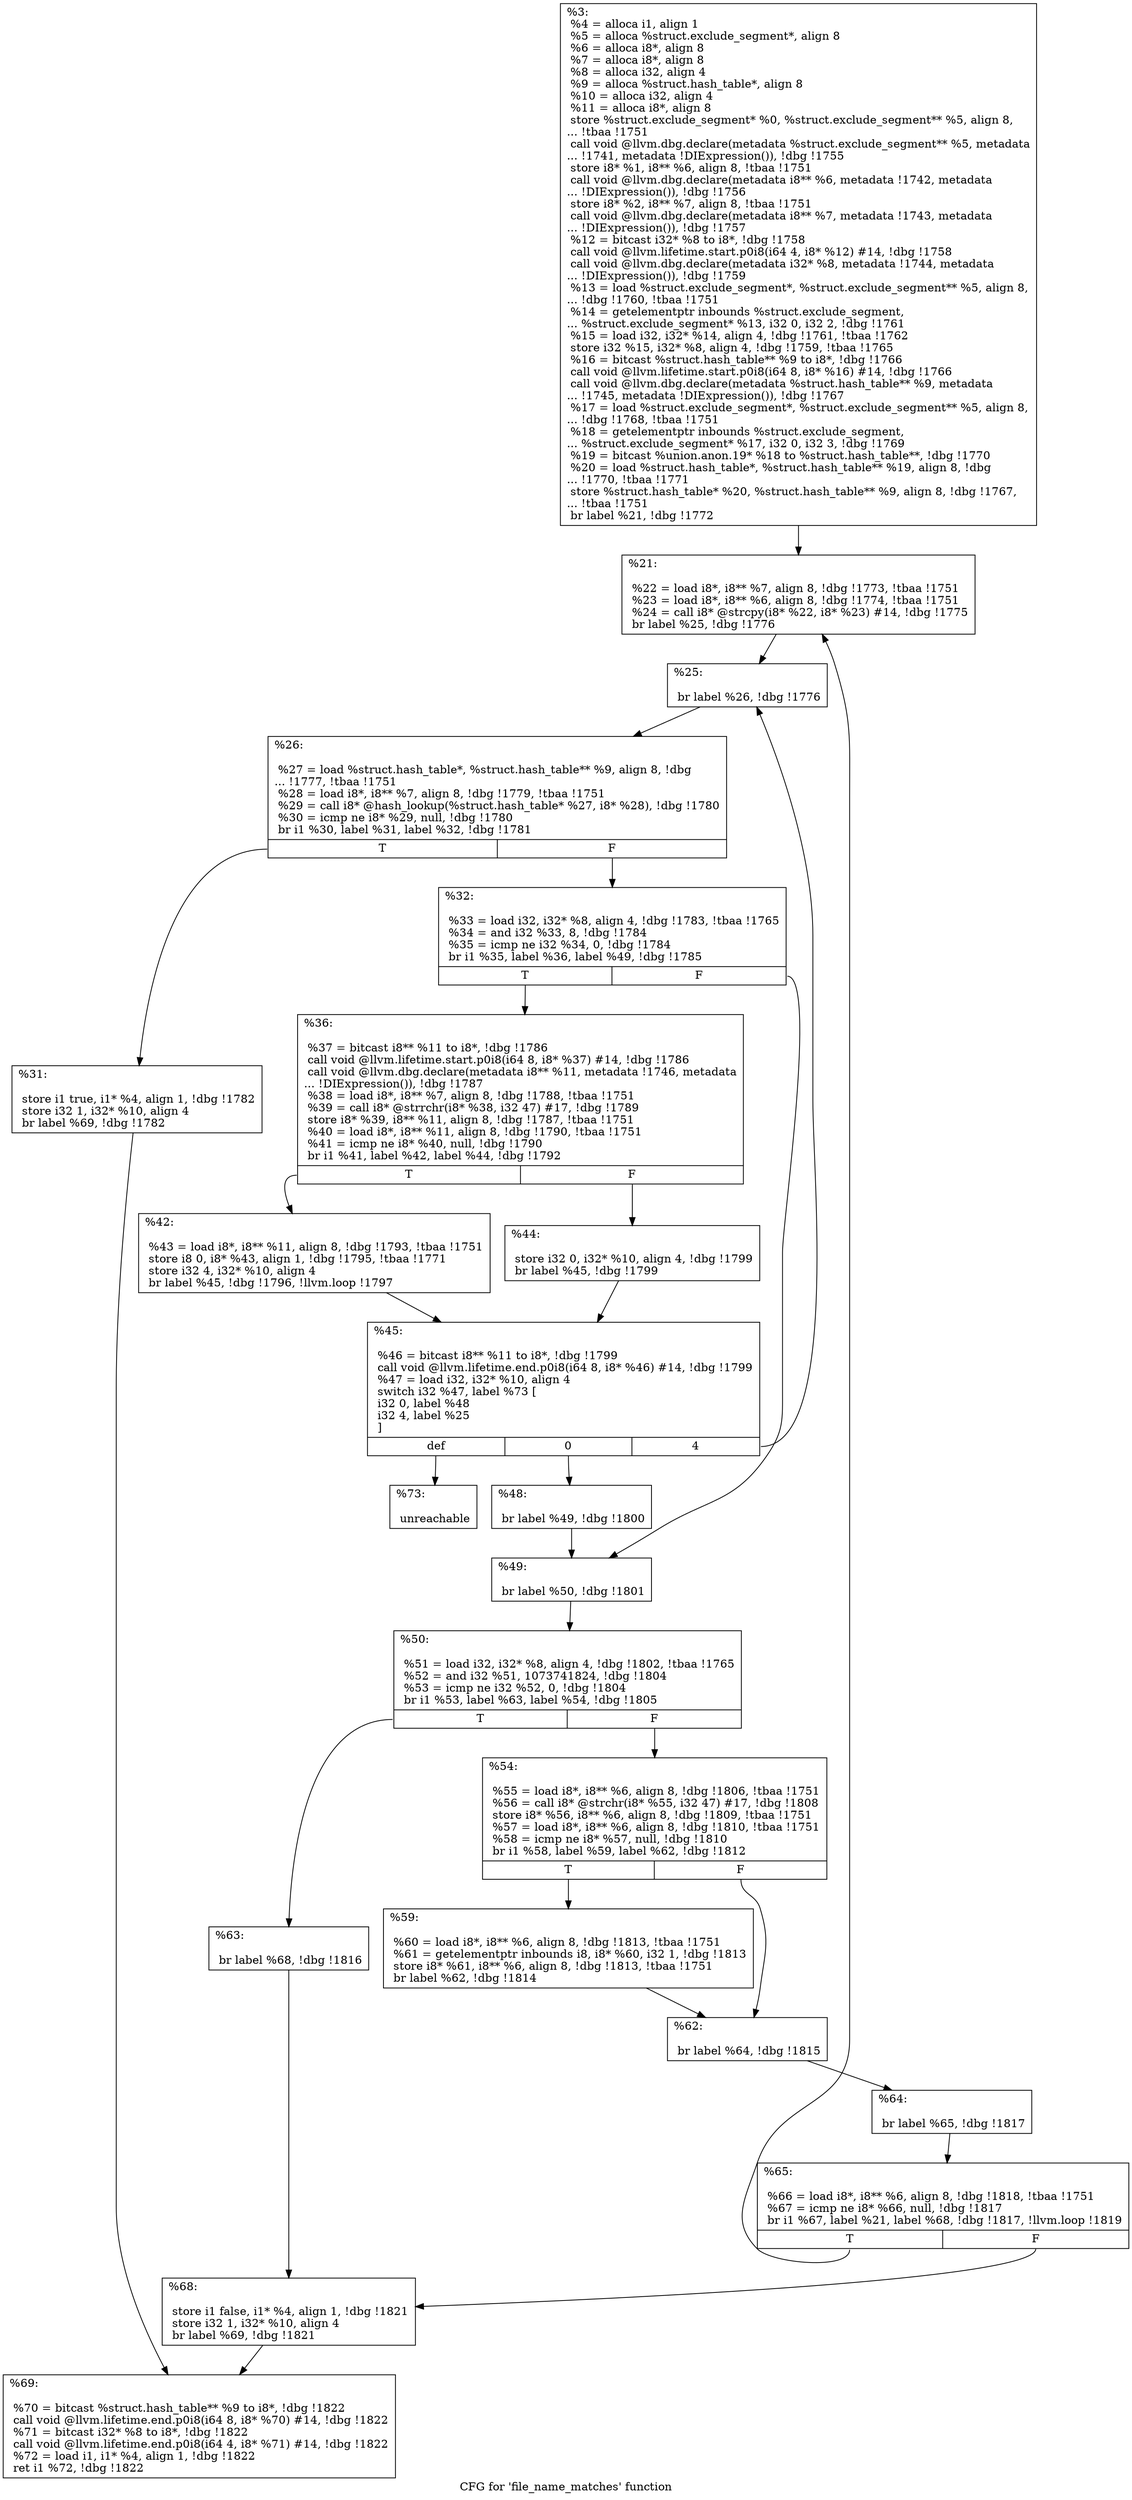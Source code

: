 digraph "CFG for 'file_name_matches' function" {
	label="CFG for 'file_name_matches' function";

	Node0x289e090 [shape=record,label="{%3:\l  %4 = alloca i1, align 1\l  %5 = alloca %struct.exclude_segment*, align 8\l  %6 = alloca i8*, align 8\l  %7 = alloca i8*, align 8\l  %8 = alloca i32, align 4\l  %9 = alloca %struct.hash_table*, align 8\l  %10 = alloca i32, align 4\l  %11 = alloca i8*, align 8\l  store %struct.exclude_segment* %0, %struct.exclude_segment** %5, align 8,\l... !tbaa !1751\l  call void @llvm.dbg.declare(metadata %struct.exclude_segment** %5, metadata\l... !1741, metadata !DIExpression()), !dbg !1755\l  store i8* %1, i8** %6, align 8, !tbaa !1751\l  call void @llvm.dbg.declare(metadata i8** %6, metadata !1742, metadata\l... !DIExpression()), !dbg !1756\l  store i8* %2, i8** %7, align 8, !tbaa !1751\l  call void @llvm.dbg.declare(metadata i8** %7, metadata !1743, metadata\l... !DIExpression()), !dbg !1757\l  %12 = bitcast i32* %8 to i8*, !dbg !1758\l  call void @llvm.lifetime.start.p0i8(i64 4, i8* %12) #14, !dbg !1758\l  call void @llvm.dbg.declare(metadata i32* %8, metadata !1744, metadata\l... !DIExpression()), !dbg !1759\l  %13 = load %struct.exclude_segment*, %struct.exclude_segment** %5, align 8,\l... !dbg !1760, !tbaa !1751\l  %14 = getelementptr inbounds %struct.exclude_segment,\l... %struct.exclude_segment* %13, i32 0, i32 2, !dbg !1761\l  %15 = load i32, i32* %14, align 4, !dbg !1761, !tbaa !1762\l  store i32 %15, i32* %8, align 4, !dbg !1759, !tbaa !1765\l  %16 = bitcast %struct.hash_table** %9 to i8*, !dbg !1766\l  call void @llvm.lifetime.start.p0i8(i64 8, i8* %16) #14, !dbg !1766\l  call void @llvm.dbg.declare(metadata %struct.hash_table** %9, metadata\l... !1745, metadata !DIExpression()), !dbg !1767\l  %17 = load %struct.exclude_segment*, %struct.exclude_segment** %5, align 8,\l... !dbg !1768, !tbaa !1751\l  %18 = getelementptr inbounds %struct.exclude_segment,\l... %struct.exclude_segment* %17, i32 0, i32 3, !dbg !1769\l  %19 = bitcast %union.anon.19* %18 to %struct.hash_table**, !dbg !1770\l  %20 = load %struct.hash_table*, %struct.hash_table** %19, align 8, !dbg\l... !1770, !tbaa !1771\l  store %struct.hash_table* %20, %struct.hash_table** %9, align 8, !dbg !1767,\l... !tbaa !1751\l  br label %21, !dbg !1772\l}"];
	Node0x289e090 -> Node0x274fd00;
	Node0x274fd00 [shape=record,label="{%21:\l\l  %22 = load i8*, i8** %7, align 8, !dbg !1773, !tbaa !1751\l  %23 = load i8*, i8** %6, align 8, !dbg !1774, !tbaa !1751\l  %24 = call i8* @strcpy(i8* %22, i8* %23) #14, !dbg !1775\l  br label %25, !dbg !1776\l}"];
	Node0x274fd00 -> Node0x274fd50;
	Node0x274fd50 [shape=record,label="{%25:\l\l  br label %26, !dbg !1776\l}"];
	Node0x274fd50 -> Node0x274fda0;
	Node0x274fda0 [shape=record,label="{%26:\l\l  %27 = load %struct.hash_table*, %struct.hash_table** %9, align 8, !dbg\l... !1777, !tbaa !1751\l  %28 = load i8*, i8** %7, align 8, !dbg !1779, !tbaa !1751\l  %29 = call i8* @hash_lookup(%struct.hash_table* %27, i8* %28), !dbg !1780\l  %30 = icmp ne i8* %29, null, !dbg !1780\l  br i1 %30, label %31, label %32, !dbg !1781\l|{<s0>T|<s1>F}}"];
	Node0x274fda0:s0 -> Node0x274fdf0;
	Node0x274fda0:s1 -> Node0x274fe40;
	Node0x274fdf0 [shape=record,label="{%31:\l\l  store i1 true, i1* %4, align 1, !dbg !1782\l  store i32 1, i32* %10, align 4\l  br label %69, !dbg !1782\l}"];
	Node0x274fdf0 -> Node0x27502f0;
	Node0x274fe40 [shape=record,label="{%32:\l\l  %33 = load i32, i32* %8, align 4, !dbg !1783, !tbaa !1765\l  %34 = and i32 %33, 8, !dbg !1784\l  %35 = icmp ne i32 %34, 0, !dbg !1784\l  br i1 %35, label %36, label %49, !dbg !1785\l|{<s0>T|<s1>F}}"];
	Node0x274fe40:s0 -> Node0x274fe90;
	Node0x274fe40:s1 -> Node0x2750020;
	Node0x274fe90 [shape=record,label="{%36:\l\l  %37 = bitcast i8** %11 to i8*, !dbg !1786\l  call void @llvm.lifetime.start.p0i8(i64 8, i8* %37) #14, !dbg !1786\l  call void @llvm.dbg.declare(metadata i8** %11, metadata !1746, metadata\l... !DIExpression()), !dbg !1787\l  %38 = load i8*, i8** %7, align 8, !dbg !1788, !tbaa !1751\l  %39 = call i8* @strrchr(i8* %38, i32 47) #17, !dbg !1789\l  store i8* %39, i8** %11, align 8, !dbg !1787, !tbaa !1751\l  %40 = load i8*, i8** %11, align 8, !dbg !1790, !tbaa !1751\l  %41 = icmp ne i8* %40, null, !dbg !1790\l  br i1 %41, label %42, label %44, !dbg !1792\l|{<s0>T|<s1>F}}"];
	Node0x274fe90:s0 -> Node0x274fee0;
	Node0x274fe90:s1 -> Node0x274ff30;
	Node0x274fee0 [shape=record,label="{%42:\l\l  %43 = load i8*, i8** %11, align 8, !dbg !1793, !tbaa !1751\l  store i8 0, i8* %43, align 1, !dbg !1795, !tbaa !1771\l  store i32 4, i32* %10, align 4\l  br label %45, !dbg !1796, !llvm.loop !1797\l}"];
	Node0x274fee0 -> Node0x274ff80;
	Node0x274ff30 [shape=record,label="{%44:\l\l  store i32 0, i32* %10, align 4, !dbg !1799\l  br label %45, !dbg !1799\l}"];
	Node0x274ff30 -> Node0x274ff80;
	Node0x274ff80 [shape=record,label="{%45:\l\l  %46 = bitcast i8** %11 to i8*, !dbg !1799\l  call void @llvm.lifetime.end.p0i8(i64 8, i8* %46) #14, !dbg !1799\l  %47 = load i32, i32* %10, align 4\l  switch i32 %47, label %73 [\l    i32 0, label %48\l    i32 4, label %25\l  ]\l|{<s0>def|<s1>0|<s2>4}}"];
	Node0x274ff80:s0 -> Node0x2750340;
	Node0x274ff80:s1 -> Node0x274ffd0;
	Node0x274ff80:s2 -> Node0x274fd50;
	Node0x274ffd0 [shape=record,label="{%48:\l\l  br label %49, !dbg !1800\l}"];
	Node0x274ffd0 -> Node0x2750020;
	Node0x2750020 [shape=record,label="{%49:\l\l  br label %50, !dbg !1801\l}"];
	Node0x2750020 -> Node0x2750070;
	Node0x2750070 [shape=record,label="{%50:\l\l  %51 = load i32, i32* %8, align 4, !dbg !1802, !tbaa !1765\l  %52 = and i32 %51, 1073741824, !dbg !1804\l  %53 = icmp ne i32 %52, 0, !dbg !1804\l  br i1 %53, label %63, label %54, !dbg !1805\l|{<s0>T|<s1>F}}"];
	Node0x2750070:s0 -> Node0x27501b0;
	Node0x2750070:s1 -> Node0x27500c0;
	Node0x27500c0 [shape=record,label="{%54:\l\l  %55 = load i8*, i8** %6, align 8, !dbg !1806, !tbaa !1751\l  %56 = call i8* @strchr(i8* %55, i32 47) #17, !dbg !1808\l  store i8* %56, i8** %6, align 8, !dbg !1809, !tbaa !1751\l  %57 = load i8*, i8** %6, align 8, !dbg !1810, !tbaa !1751\l  %58 = icmp ne i8* %57, null, !dbg !1810\l  br i1 %58, label %59, label %62, !dbg !1812\l|{<s0>T|<s1>F}}"];
	Node0x27500c0:s0 -> Node0x2750110;
	Node0x27500c0:s1 -> Node0x2750160;
	Node0x2750110 [shape=record,label="{%59:\l\l  %60 = load i8*, i8** %6, align 8, !dbg !1813, !tbaa !1751\l  %61 = getelementptr inbounds i8, i8* %60, i32 1, !dbg !1813\l  store i8* %61, i8** %6, align 8, !dbg !1813, !tbaa !1751\l  br label %62, !dbg !1814\l}"];
	Node0x2750110 -> Node0x2750160;
	Node0x2750160 [shape=record,label="{%62:\l\l  br label %64, !dbg !1815\l}"];
	Node0x2750160 -> Node0x2750200;
	Node0x27501b0 [shape=record,label="{%63:\l\l  br label %68, !dbg !1816\l}"];
	Node0x27501b0 -> Node0x27502a0;
	Node0x2750200 [shape=record,label="{%64:\l\l  br label %65, !dbg !1817\l}"];
	Node0x2750200 -> Node0x2750250;
	Node0x2750250 [shape=record,label="{%65:\l\l  %66 = load i8*, i8** %6, align 8, !dbg !1818, !tbaa !1751\l  %67 = icmp ne i8* %66, null, !dbg !1817\l  br i1 %67, label %21, label %68, !dbg !1817, !llvm.loop !1819\l|{<s0>T|<s1>F}}"];
	Node0x2750250:s0 -> Node0x274fd00;
	Node0x2750250:s1 -> Node0x27502a0;
	Node0x27502a0 [shape=record,label="{%68:\l\l  store i1 false, i1* %4, align 1, !dbg !1821\l  store i32 1, i32* %10, align 4\l  br label %69, !dbg !1821\l}"];
	Node0x27502a0 -> Node0x27502f0;
	Node0x27502f0 [shape=record,label="{%69:\l\l  %70 = bitcast %struct.hash_table** %9 to i8*, !dbg !1822\l  call void @llvm.lifetime.end.p0i8(i64 8, i8* %70) #14, !dbg !1822\l  %71 = bitcast i32* %8 to i8*, !dbg !1822\l  call void @llvm.lifetime.end.p0i8(i64 4, i8* %71) #14, !dbg !1822\l  %72 = load i1, i1* %4, align 1, !dbg !1822\l  ret i1 %72, !dbg !1822\l}"];
	Node0x2750340 [shape=record,label="{%73:\l\l  unreachable\l}"];
}
